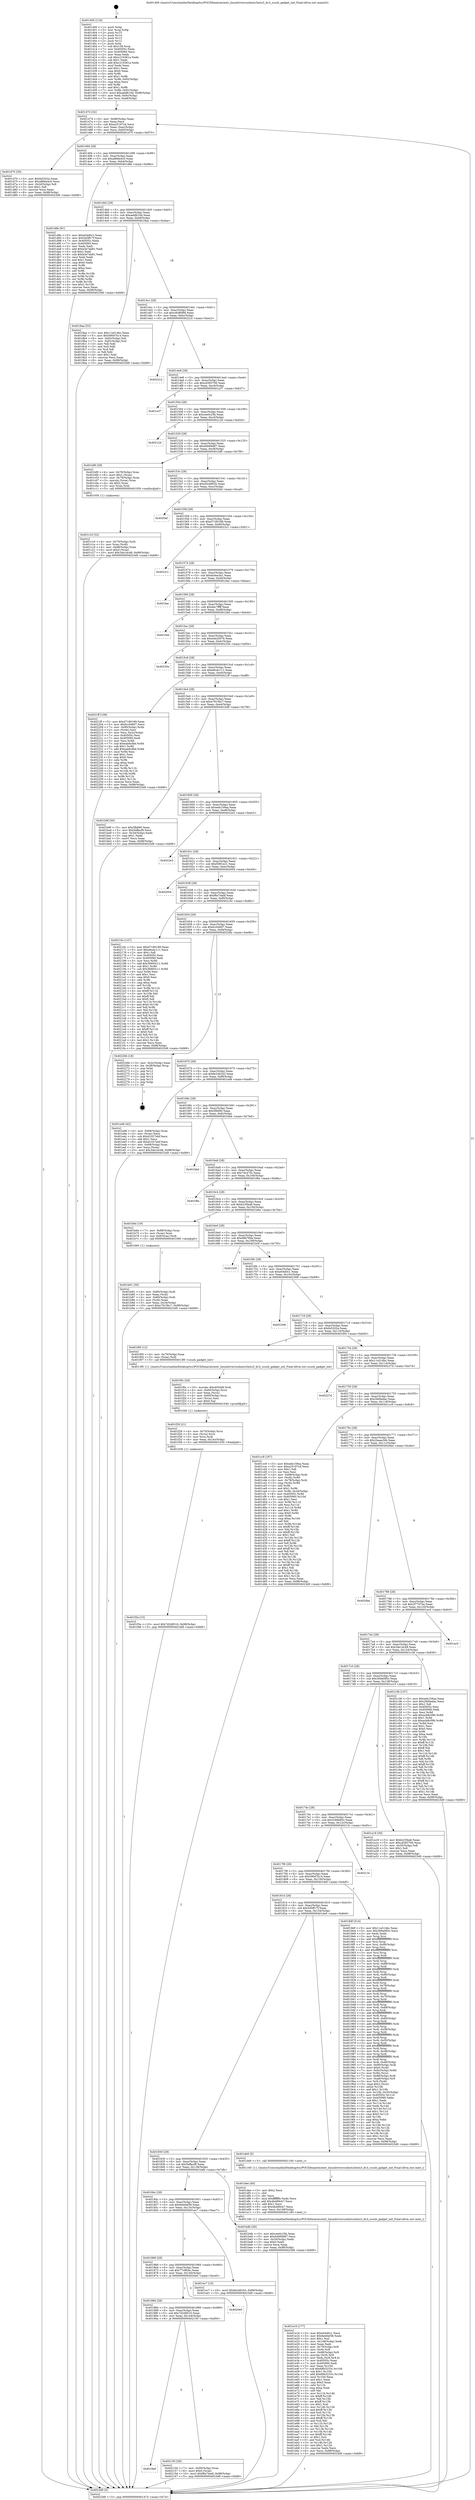 digraph "0x401400" {
  label = "0x401400 (/mnt/c/Users/mathe/Desktop/tcc/POCII/binaries/extr_linuxdriversusbmtu3mtu3_dr.h_ssusb_gadget_init_Final-ollvm.out::main(0))"
  labelloc = "t"
  node[shape=record]

  Entry [label="",width=0.3,height=0.3,shape=circle,fillcolor=black,style=filled]
  "0x401474" [label="{
     0x401474 [32]\l
     | [instrs]\l
     &nbsp;&nbsp;0x401474 \<+6\>: mov -0x98(%rbp),%eax\l
     &nbsp;&nbsp;0x40147a \<+2\>: mov %eax,%ecx\l
     &nbsp;&nbsp;0x40147c \<+6\>: sub $0xa25197cd,%ecx\l
     &nbsp;&nbsp;0x401482 \<+6\>: mov %eax,-0xac(%rbp)\l
     &nbsp;&nbsp;0x401488 \<+6\>: mov %ecx,-0xb0(%rbp)\l
     &nbsp;&nbsp;0x40148e \<+6\>: je 0000000000401d70 \<main+0x970\>\l
  }"]
  "0x401d70" [label="{
     0x401d70 [30]\l
     | [instrs]\l
     &nbsp;&nbsp;0x401d70 \<+5\>: mov $0xfa5202a,%eax\l
     &nbsp;&nbsp;0x401d75 \<+5\>: mov $0xa8b6e4c0,%ecx\l
     &nbsp;&nbsp;0x401d7a \<+3\>: mov -0x2d(%rbp),%dl\l
     &nbsp;&nbsp;0x401d7d \<+3\>: test $0x1,%dl\l
     &nbsp;&nbsp;0x401d80 \<+3\>: cmovne %ecx,%eax\l
     &nbsp;&nbsp;0x401d83 \<+6\>: mov %eax,-0x98(%rbp)\l
     &nbsp;&nbsp;0x401d89 \<+5\>: jmp 00000000004023d9 \<main+0xfd9\>\l
  }"]
  "0x401494" [label="{
     0x401494 [28]\l
     | [instrs]\l
     &nbsp;&nbsp;0x401494 \<+5\>: jmp 0000000000401499 \<main+0x99\>\l
     &nbsp;&nbsp;0x401499 \<+6\>: mov -0xac(%rbp),%eax\l
     &nbsp;&nbsp;0x40149f \<+5\>: sub $0xa8b6e4c0,%eax\l
     &nbsp;&nbsp;0x4014a4 \<+6\>: mov %eax,-0xb4(%rbp)\l
     &nbsp;&nbsp;0x4014aa \<+6\>: je 0000000000401d8e \<main+0x98e\>\l
  }"]
  Exit [label="",width=0.3,height=0.3,shape=circle,fillcolor=black,style=filled,peripheries=2]
  "0x401d8e" [label="{
     0x401d8e [91]\l
     | [instrs]\l
     &nbsp;&nbsp;0x401d8e \<+5\>: mov $0xe04d0c1,%eax\l
     &nbsp;&nbsp;0x401d93 \<+5\>: mov $0x5d5ff17f,%ecx\l
     &nbsp;&nbsp;0x401d98 \<+7\>: mov 0x40505c,%edx\l
     &nbsp;&nbsp;0x401d9f \<+7\>: mov 0x405060,%esi\l
     &nbsp;&nbsp;0x401da6 \<+2\>: mov %edx,%edi\l
     &nbsp;&nbsp;0x401da8 \<+6\>: add $0xb3e7ab81,%edi\l
     &nbsp;&nbsp;0x401dae \<+3\>: sub $0x1,%edi\l
     &nbsp;&nbsp;0x401db1 \<+6\>: sub $0xb3e7ab81,%edi\l
     &nbsp;&nbsp;0x401db7 \<+3\>: imul %edi,%edx\l
     &nbsp;&nbsp;0x401dba \<+3\>: and $0x1,%edx\l
     &nbsp;&nbsp;0x401dbd \<+3\>: cmp $0x0,%edx\l
     &nbsp;&nbsp;0x401dc0 \<+4\>: sete %r8b\l
     &nbsp;&nbsp;0x401dc4 \<+3\>: cmp $0xa,%esi\l
     &nbsp;&nbsp;0x401dc7 \<+4\>: setl %r9b\l
     &nbsp;&nbsp;0x401dcb \<+3\>: mov %r8b,%r10b\l
     &nbsp;&nbsp;0x401dce \<+3\>: and %r9b,%r10b\l
     &nbsp;&nbsp;0x401dd1 \<+3\>: xor %r9b,%r8b\l
     &nbsp;&nbsp;0x401dd4 \<+3\>: or %r8b,%r10b\l
     &nbsp;&nbsp;0x401dd7 \<+4\>: test $0x1,%r10b\l
     &nbsp;&nbsp;0x401ddb \<+3\>: cmovne %ecx,%eax\l
     &nbsp;&nbsp;0x401dde \<+6\>: mov %eax,-0x98(%rbp)\l
     &nbsp;&nbsp;0x401de4 \<+5\>: jmp 00000000004023d9 \<main+0xfd9\>\l
  }"]
  "0x4014b0" [label="{
     0x4014b0 [28]\l
     | [instrs]\l
     &nbsp;&nbsp;0x4014b0 \<+5\>: jmp 00000000004014b5 \<main+0xb5\>\l
     &nbsp;&nbsp;0x4014b5 \<+6\>: mov -0xac(%rbp),%eax\l
     &nbsp;&nbsp;0x4014bb \<+5\>: sub $0xaebfb10d,%eax\l
     &nbsp;&nbsp;0x4014c0 \<+6\>: mov %eax,-0xb8(%rbp)\l
     &nbsp;&nbsp;0x4014c6 \<+6\>: je 00000000004018aa \<main+0x4aa\>\l
  }"]
  "0x4018a0" [label="{
     0x4018a0\l
  }", style=dashed]
  "0x4018aa" [label="{
     0x4018aa [53]\l
     | [instrs]\l
     &nbsp;&nbsp;0x4018aa \<+5\>: mov $0x11a514bc,%eax\l
     &nbsp;&nbsp;0x4018af \<+5\>: mov $0x590d7b14,%ecx\l
     &nbsp;&nbsp;0x4018b4 \<+6\>: mov -0x92(%rbp),%dl\l
     &nbsp;&nbsp;0x4018ba \<+7\>: mov -0x91(%rbp),%sil\l
     &nbsp;&nbsp;0x4018c1 \<+3\>: mov %dl,%dil\l
     &nbsp;&nbsp;0x4018c4 \<+3\>: and %sil,%dil\l
     &nbsp;&nbsp;0x4018c7 \<+3\>: xor %sil,%dl\l
     &nbsp;&nbsp;0x4018ca \<+3\>: or %dl,%dil\l
     &nbsp;&nbsp;0x4018cd \<+4\>: test $0x1,%dil\l
     &nbsp;&nbsp;0x4018d1 \<+3\>: cmovne %ecx,%eax\l
     &nbsp;&nbsp;0x4018d4 \<+6\>: mov %eax,-0x98(%rbp)\l
     &nbsp;&nbsp;0x4018da \<+5\>: jmp 00000000004023d9 \<main+0xfd9\>\l
  }"]
  "0x4014cc" [label="{
     0x4014cc [28]\l
     | [instrs]\l
     &nbsp;&nbsp;0x4014cc \<+5\>: jmp 00000000004014d1 \<main+0xd1\>\l
     &nbsp;&nbsp;0x4014d1 \<+6\>: mov -0xac(%rbp),%eax\l
     &nbsp;&nbsp;0x4014d7 \<+5\>: sub $0xc8cf6088,%eax\l
     &nbsp;&nbsp;0x4014dc \<+6\>: mov %eax,-0xbc(%rbp)\l
     &nbsp;&nbsp;0x4014e2 \<+6\>: je 00000000004022c2 \<main+0xec2\>\l
  }"]
  "0x4023d9" [label="{
     0x4023d9 [5]\l
     | [instrs]\l
     &nbsp;&nbsp;0x4023d9 \<+5\>: jmp 0000000000401474 \<main+0x74\>\l
  }"]
  "0x401400" [label="{
     0x401400 [116]\l
     | [instrs]\l
     &nbsp;&nbsp;0x401400 \<+1\>: push %rbp\l
     &nbsp;&nbsp;0x401401 \<+3\>: mov %rsp,%rbp\l
     &nbsp;&nbsp;0x401404 \<+2\>: push %r15\l
     &nbsp;&nbsp;0x401406 \<+2\>: push %r14\l
     &nbsp;&nbsp;0x401408 \<+2\>: push %r13\l
     &nbsp;&nbsp;0x40140a \<+2\>: push %r12\l
     &nbsp;&nbsp;0x40140c \<+1\>: push %rbx\l
     &nbsp;&nbsp;0x40140d \<+7\>: sub $0x158,%rsp\l
     &nbsp;&nbsp;0x401414 \<+7\>: mov 0x40505c,%eax\l
     &nbsp;&nbsp;0x40141b \<+7\>: mov 0x405060,%ecx\l
     &nbsp;&nbsp;0x401422 \<+2\>: mov %eax,%edx\l
     &nbsp;&nbsp;0x401424 \<+6\>: sub $0xc216361a,%edx\l
     &nbsp;&nbsp;0x40142a \<+3\>: sub $0x1,%edx\l
     &nbsp;&nbsp;0x40142d \<+6\>: add $0xc216361a,%edx\l
     &nbsp;&nbsp;0x401433 \<+3\>: imul %edx,%eax\l
     &nbsp;&nbsp;0x401436 \<+3\>: and $0x1,%eax\l
     &nbsp;&nbsp;0x401439 \<+3\>: cmp $0x0,%eax\l
     &nbsp;&nbsp;0x40143c \<+4\>: sete %r8b\l
     &nbsp;&nbsp;0x401440 \<+4\>: and $0x1,%r8b\l
     &nbsp;&nbsp;0x401444 \<+7\>: mov %r8b,-0x92(%rbp)\l
     &nbsp;&nbsp;0x40144b \<+3\>: cmp $0xa,%ecx\l
     &nbsp;&nbsp;0x40144e \<+4\>: setl %r8b\l
     &nbsp;&nbsp;0x401452 \<+4\>: and $0x1,%r8b\l
     &nbsp;&nbsp;0x401456 \<+7\>: mov %r8b,-0x91(%rbp)\l
     &nbsp;&nbsp;0x40145d \<+10\>: movl $0xaebfb10d,-0x98(%rbp)\l
     &nbsp;&nbsp;0x401467 \<+6\>: mov %edi,-0x9c(%rbp)\l
     &nbsp;&nbsp;0x40146d \<+7\>: mov %rsi,-0xa8(%rbp)\l
  }"]
  "0x402150" [label="{
     0x402150 [28]\l
     | [instrs]\l
     &nbsp;&nbsp;0x402150 \<+7\>: mov -0x90(%rbp),%rax\l
     &nbsp;&nbsp;0x402157 \<+6\>: movl $0x0,(%rax)\l
     &nbsp;&nbsp;0x40215d \<+10\>: movl $0xf6a7da4f,-0x98(%rbp)\l
     &nbsp;&nbsp;0x402167 \<+5\>: jmp 00000000004023d9 \<main+0xfd9\>\l
  }"]
  "0x4022c2" [label="{
     0x4022c2\l
  }", style=dashed]
  "0x4014e8" [label="{
     0x4014e8 [28]\l
     | [instrs]\l
     &nbsp;&nbsp;0x4014e8 \<+5\>: jmp 00000000004014ed \<main+0xed\>\l
     &nbsp;&nbsp;0x4014ed \<+6\>: mov -0xac(%rbp),%eax\l
     &nbsp;&nbsp;0x4014f3 \<+5\>: sub $0xcd383700,%eax\l
     &nbsp;&nbsp;0x4014f8 \<+6\>: mov %eax,-0xc0(%rbp)\l
     &nbsp;&nbsp;0x4014fe \<+6\>: je 0000000000401a37 \<main+0x637\>\l
  }"]
  "0x401884" [label="{
     0x401884 [28]\l
     | [instrs]\l
     &nbsp;&nbsp;0x401884 \<+5\>: jmp 0000000000401889 \<main+0x489\>\l
     &nbsp;&nbsp;0x401889 \<+6\>: mov -0xac(%rbp),%eax\l
     &nbsp;&nbsp;0x40188f \<+5\>: sub $0x7d2d8516,%eax\l
     &nbsp;&nbsp;0x401894 \<+6\>: mov %eax,-0x144(%rbp)\l
     &nbsp;&nbsp;0x40189a \<+6\>: je 0000000000402150 \<main+0xd50\>\l
  }"]
  "0x401a37" [label="{
     0x401a37\l
  }", style=dashed]
  "0x401504" [label="{
     0x401504 [28]\l
     | [instrs]\l
     &nbsp;&nbsp;0x401504 \<+5\>: jmp 0000000000401509 \<main+0x109\>\l
     &nbsp;&nbsp;0x401509 \<+6\>: mov -0xac(%rbp),%eax\l
     &nbsp;&nbsp;0x40150f \<+5\>: sub $0xcee0c25b,%eax\l
     &nbsp;&nbsp;0x401514 \<+6\>: mov %eax,-0xc4(%rbp)\l
     &nbsp;&nbsp;0x40151a \<+6\>: je 000000000040212d \<main+0xd2d\>\l
  }"]
  "0x4020e0" [label="{
     0x4020e0\l
  }", style=dashed]
  "0x40212d" [label="{
     0x40212d\l
  }", style=dashed]
  "0x401520" [label="{
     0x401520 [28]\l
     | [instrs]\l
     &nbsp;&nbsp;0x401520 \<+5\>: jmp 0000000000401525 \<main+0x125\>\l
     &nbsp;&nbsp;0x401525 \<+6\>: mov -0xac(%rbp),%eax\l
     &nbsp;&nbsp;0x40152b \<+5\>: sub $0xd4669d87,%eax\l
     &nbsp;&nbsp;0x401530 \<+6\>: mov %eax,-0xc8(%rbp)\l
     &nbsp;&nbsp;0x401536 \<+6\>: je 0000000000401bf9 \<main+0x7f9\>\l
  }"]
  "0x401f3e" [label="{
     0x401f3e [15]\l
     | [instrs]\l
     &nbsp;&nbsp;0x401f3e \<+10\>: movl $0x7d2d8516,-0x98(%rbp)\l
     &nbsp;&nbsp;0x401f48 \<+5\>: jmp 00000000004023d9 \<main+0xfd9\>\l
  }"]
  "0x401bf9" [label="{
     0x401bf9 [29]\l
     | [instrs]\l
     &nbsp;&nbsp;0x401bf9 \<+4\>: mov -0x78(%rbp),%rax\l
     &nbsp;&nbsp;0x401bfd \<+6\>: movl $0x1,(%rax)\l
     &nbsp;&nbsp;0x401c03 \<+4\>: mov -0x78(%rbp),%rax\l
     &nbsp;&nbsp;0x401c07 \<+3\>: movslq (%rax),%rax\l
     &nbsp;&nbsp;0x401c0a \<+4\>: shl $0x2,%rax\l
     &nbsp;&nbsp;0x401c0e \<+3\>: mov %rax,%rdi\l
     &nbsp;&nbsp;0x401c11 \<+5\>: call 0000000000401050 \<malloc@plt\>\l
     | [calls]\l
     &nbsp;&nbsp;0x401050 \{1\} (unknown)\l
  }"]
  "0x40153c" [label="{
     0x40153c [28]\l
     | [instrs]\l
     &nbsp;&nbsp;0x40153c \<+5\>: jmp 0000000000401541 \<main+0x141\>\l
     &nbsp;&nbsp;0x401541 \<+6\>: mov -0xac(%rbp),%eax\l
     &nbsp;&nbsp;0x401547 \<+5\>: sub $0xd5cd902b,%eax\l
     &nbsp;&nbsp;0x40154c \<+6\>: mov %eax,-0xcc(%rbp)\l
     &nbsp;&nbsp;0x401552 \<+6\>: je 00000000004020af \<main+0xcaf\>\l
  }"]
  "0x401f29" [label="{
     0x401f29 [21]\l
     | [instrs]\l
     &nbsp;&nbsp;0x401f29 \<+4\>: mov -0x70(%rbp),%rcx\l
     &nbsp;&nbsp;0x401f2d \<+3\>: mov (%rcx),%rcx\l
     &nbsp;&nbsp;0x401f30 \<+3\>: mov %rcx,%rdi\l
     &nbsp;&nbsp;0x401f33 \<+6\>: mov %eax,-0x14c(%rbp)\l
     &nbsp;&nbsp;0x401f39 \<+5\>: call 0000000000401030 \<free@plt\>\l
     | [calls]\l
     &nbsp;&nbsp;0x401030 \{1\} (unknown)\l
  }"]
  "0x4020af" [label="{
     0x4020af\l
  }", style=dashed]
  "0x401558" [label="{
     0x401558 [28]\l
     | [instrs]\l
     &nbsp;&nbsp;0x401558 \<+5\>: jmp 000000000040155d \<main+0x15d\>\l
     &nbsp;&nbsp;0x40155d \<+6\>: mov -0xac(%rbp),%eax\l
     &nbsp;&nbsp;0x401563 \<+5\>: sub $0xd7180189,%eax\l
     &nbsp;&nbsp;0x401568 \<+6\>: mov %eax,-0xd0(%rbp)\l
     &nbsp;&nbsp;0x40156e \<+6\>: je 00000000004023c1 \<main+0xfc1\>\l
  }"]
  "0x401f0c" [label="{
     0x401f0c [29]\l
     | [instrs]\l
     &nbsp;&nbsp;0x401f0c \<+10\>: movabs $0x4030d6,%rdi\l
     &nbsp;&nbsp;0x401f16 \<+4\>: mov -0x60(%rbp),%rcx\l
     &nbsp;&nbsp;0x401f1a \<+2\>: mov %eax,(%rcx)\l
     &nbsp;&nbsp;0x401f1c \<+4\>: mov -0x60(%rbp),%rcx\l
     &nbsp;&nbsp;0x401f20 \<+2\>: mov (%rcx),%esi\l
     &nbsp;&nbsp;0x401f22 \<+2\>: mov $0x0,%al\l
     &nbsp;&nbsp;0x401f24 \<+5\>: call 0000000000401040 \<printf@plt\>\l
     | [calls]\l
     &nbsp;&nbsp;0x401040 \{1\} (unknown)\l
  }"]
  "0x4023c1" [label="{
     0x4023c1\l
  }", style=dashed]
  "0x401574" [label="{
     0x401574 [28]\l
     | [instrs]\l
     &nbsp;&nbsp;0x401574 \<+5\>: jmp 0000000000401579 \<main+0x179\>\l
     &nbsp;&nbsp;0x401579 \<+6\>: mov -0xac(%rbp),%eax\l
     &nbsp;&nbsp;0x40157f \<+5\>: sub $0xdcdea3a1,%eax\l
     &nbsp;&nbsp;0x401584 \<+6\>: mov %eax,-0xd4(%rbp)\l
     &nbsp;&nbsp;0x40158a \<+6\>: je 0000000000401fae \<main+0xbae\>\l
  }"]
  "0x401868" [label="{
     0x401868 [28]\l
     | [instrs]\l
     &nbsp;&nbsp;0x401868 \<+5\>: jmp 000000000040186d \<main+0x46d\>\l
     &nbsp;&nbsp;0x40186d \<+6\>: mov -0xac(%rbp),%eax\l
     &nbsp;&nbsp;0x401873 \<+5\>: sub $0x77c9fcbc,%eax\l
     &nbsp;&nbsp;0x401878 \<+6\>: mov %eax,-0x140(%rbp)\l
     &nbsp;&nbsp;0x40187e \<+6\>: je 00000000004020e0 \<main+0xce0\>\l
  }"]
  "0x401fae" [label="{
     0x401fae\l
  }", style=dashed]
  "0x401590" [label="{
     0x401590 [28]\l
     | [instrs]\l
     &nbsp;&nbsp;0x401590 \<+5\>: jmp 0000000000401595 \<main+0x195\>\l
     &nbsp;&nbsp;0x401595 \<+6\>: mov -0xac(%rbp),%eax\l
     &nbsp;&nbsp;0x40159b \<+5\>: sub $0xdec7ffff,%eax\l
     &nbsp;&nbsp;0x4015a0 \<+6\>: mov %eax,-0xd8(%rbp)\l
     &nbsp;&nbsp;0x4015a6 \<+6\>: je 0000000000401f4d \<main+0xb4d\>\l
  }"]
  "0x401ec7" [label="{
     0x401ec7 [15]\l
     | [instrs]\l
     &nbsp;&nbsp;0x401ec7 \<+10\>: movl $0xfe246243,-0x98(%rbp)\l
     &nbsp;&nbsp;0x401ed1 \<+5\>: jmp 00000000004023d9 \<main+0xfd9\>\l
  }"]
  "0x401f4d" [label="{
     0x401f4d\l
  }", style=dashed]
  "0x4015ac" [label="{
     0x4015ac [28]\l
     | [instrs]\l
     &nbsp;&nbsp;0x4015ac \<+5\>: jmp 00000000004015b1 \<main+0x1b1\>\l
     &nbsp;&nbsp;0x4015b1 \<+6\>: mov -0xac(%rbp),%eax\l
     &nbsp;&nbsp;0x4015b7 \<+5\>: sub $0xe4e2007b,%eax\l
     &nbsp;&nbsp;0x4015bc \<+6\>: mov %eax,-0xdc(%rbp)\l
     &nbsp;&nbsp;0x4015c2 \<+6\>: je 000000000040235e \<main+0xf5e\>\l
  }"]
  "0x401e16" [label="{
     0x401e16 [177]\l
     | [instrs]\l
     &nbsp;&nbsp;0x401e16 \<+5\>: mov $0xe04d0c1,%ecx\l
     &nbsp;&nbsp;0x401e1b \<+5\>: mov $0x6eb0ef36,%edx\l
     &nbsp;&nbsp;0x401e20 \<+3\>: mov $0x1,%sil\l
     &nbsp;&nbsp;0x401e23 \<+6\>: mov -0x148(%rbp),%edi\l
     &nbsp;&nbsp;0x401e29 \<+3\>: imul %eax,%edi\l
     &nbsp;&nbsp;0x401e2c \<+4\>: mov -0x70(%rbp),%r8\l
     &nbsp;&nbsp;0x401e30 \<+3\>: mov (%r8),%r8\l
     &nbsp;&nbsp;0x401e33 \<+4\>: mov -0x68(%rbp),%r9\l
     &nbsp;&nbsp;0x401e37 \<+3\>: movslq (%r9),%r9\l
     &nbsp;&nbsp;0x401e3a \<+4\>: mov %edi,(%r8,%r9,4)\l
     &nbsp;&nbsp;0x401e3e \<+7\>: mov 0x40505c,%eax\l
     &nbsp;&nbsp;0x401e45 \<+7\>: mov 0x405060,%edi\l
     &nbsp;&nbsp;0x401e4c \<+3\>: mov %eax,%r10d\l
     &nbsp;&nbsp;0x401e4f \<+7\>: sub $0x68b3233c,%r10d\l
     &nbsp;&nbsp;0x401e56 \<+4\>: sub $0x1,%r10d\l
     &nbsp;&nbsp;0x401e5a \<+7\>: add $0x68b3233c,%r10d\l
     &nbsp;&nbsp;0x401e61 \<+4\>: imul %r10d,%eax\l
     &nbsp;&nbsp;0x401e65 \<+3\>: and $0x1,%eax\l
     &nbsp;&nbsp;0x401e68 \<+3\>: cmp $0x0,%eax\l
     &nbsp;&nbsp;0x401e6b \<+4\>: sete %r11b\l
     &nbsp;&nbsp;0x401e6f \<+3\>: cmp $0xa,%edi\l
     &nbsp;&nbsp;0x401e72 \<+3\>: setl %bl\l
     &nbsp;&nbsp;0x401e75 \<+3\>: mov %r11b,%r14b\l
     &nbsp;&nbsp;0x401e78 \<+4\>: xor $0xff,%r14b\l
     &nbsp;&nbsp;0x401e7c \<+3\>: mov %bl,%r15b\l
     &nbsp;&nbsp;0x401e7f \<+4\>: xor $0xff,%r15b\l
     &nbsp;&nbsp;0x401e83 \<+4\>: xor $0x1,%sil\l
     &nbsp;&nbsp;0x401e87 \<+3\>: mov %r14b,%r12b\l
     &nbsp;&nbsp;0x401e8a \<+4\>: and $0xff,%r12b\l
     &nbsp;&nbsp;0x401e8e \<+3\>: and %sil,%r11b\l
     &nbsp;&nbsp;0x401e91 \<+3\>: mov %r15b,%r13b\l
     &nbsp;&nbsp;0x401e94 \<+4\>: and $0xff,%r13b\l
     &nbsp;&nbsp;0x401e98 \<+3\>: and %sil,%bl\l
     &nbsp;&nbsp;0x401e9b \<+3\>: or %r11b,%r12b\l
     &nbsp;&nbsp;0x401e9e \<+3\>: or %bl,%r13b\l
     &nbsp;&nbsp;0x401ea1 \<+3\>: xor %r13b,%r12b\l
     &nbsp;&nbsp;0x401ea4 \<+3\>: or %r15b,%r14b\l
     &nbsp;&nbsp;0x401ea7 \<+4\>: xor $0xff,%r14b\l
     &nbsp;&nbsp;0x401eab \<+4\>: or $0x1,%sil\l
     &nbsp;&nbsp;0x401eaf \<+3\>: and %sil,%r14b\l
     &nbsp;&nbsp;0x401eb2 \<+3\>: or %r14b,%r12b\l
     &nbsp;&nbsp;0x401eb5 \<+4\>: test $0x1,%r12b\l
     &nbsp;&nbsp;0x401eb9 \<+3\>: cmovne %edx,%ecx\l
     &nbsp;&nbsp;0x401ebc \<+6\>: mov %ecx,-0x98(%rbp)\l
     &nbsp;&nbsp;0x401ec2 \<+5\>: jmp 00000000004023d9 \<main+0xfd9\>\l
  }"]
  "0x40235e" [label="{
     0x40235e\l
  }", style=dashed]
  "0x4015c8" [label="{
     0x4015c8 [28]\l
     | [instrs]\l
     &nbsp;&nbsp;0x4015c8 \<+5\>: jmp 00000000004015cd \<main+0x1cd\>\l
     &nbsp;&nbsp;0x4015cd \<+6\>: mov -0xac(%rbp),%eax\l
     &nbsp;&nbsp;0x4015d3 \<+5\>: sub $0xe6cdc111,%eax\l
     &nbsp;&nbsp;0x4015d8 \<+6\>: mov %eax,-0xe0(%rbp)\l
     &nbsp;&nbsp;0x4015de \<+6\>: je 00000000004021ff \<main+0xdff\>\l
  }"]
  "0x401dee" [label="{
     0x401dee [40]\l
     | [instrs]\l
     &nbsp;&nbsp;0x401dee \<+5\>: mov $0x2,%ecx\l
     &nbsp;&nbsp;0x401df3 \<+1\>: cltd\l
     &nbsp;&nbsp;0x401df4 \<+2\>: idiv %ecx\l
     &nbsp;&nbsp;0x401df6 \<+6\>: imul $0xfffffffe,%edx,%ecx\l
     &nbsp;&nbsp;0x401dfc \<+6\>: add $0x4b489cb7,%ecx\l
     &nbsp;&nbsp;0x401e02 \<+3\>: add $0x1,%ecx\l
     &nbsp;&nbsp;0x401e05 \<+6\>: sub $0x4b489cb7,%ecx\l
     &nbsp;&nbsp;0x401e0b \<+6\>: mov %ecx,-0x148(%rbp)\l
     &nbsp;&nbsp;0x401e11 \<+5\>: call 0000000000401160 \<next_i\>\l
     | [calls]\l
     &nbsp;&nbsp;0x401160 \{1\} (/mnt/c/Users/mathe/Desktop/tcc/POCII/binaries/extr_linuxdriversusbmtu3mtu3_dr.h_ssusb_gadget_init_Final-ollvm.out::next_i)\l
  }"]
  "0x4021ff" [label="{
     0x4021ff [108]\l
     | [instrs]\l
     &nbsp;&nbsp;0x4021ff \<+5\>: mov $0xd7180189,%eax\l
     &nbsp;&nbsp;0x402204 \<+5\>: mov $0xfcc04607,%ecx\l
     &nbsp;&nbsp;0x402209 \<+7\>: mov -0x90(%rbp),%rdx\l
     &nbsp;&nbsp;0x402210 \<+2\>: mov (%rdx),%esi\l
     &nbsp;&nbsp;0x402212 \<+3\>: mov %esi,-0x2c(%rbp)\l
     &nbsp;&nbsp;0x402215 \<+7\>: mov 0x40505c,%esi\l
     &nbsp;&nbsp;0x40221c \<+7\>: mov 0x405060,%edi\l
     &nbsp;&nbsp;0x402223 \<+3\>: mov %esi,%r8d\l
     &nbsp;&nbsp;0x402226 \<+7\>: sub $0xeabfcdbd,%r8d\l
     &nbsp;&nbsp;0x40222d \<+4\>: sub $0x1,%r8d\l
     &nbsp;&nbsp;0x402231 \<+7\>: add $0xeabfcdbd,%r8d\l
     &nbsp;&nbsp;0x402238 \<+4\>: imul %r8d,%esi\l
     &nbsp;&nbsp;0x40223c \<+3\>: and $0x1,%esi\l
     &nbsp;&nbsp;0x40223f \<+3\>: cmp $0x0,%esi\l
     &nbsp;&nbsp;0x402242 \<+4\>: sete %r9b\l
     &nbsp;&nbsp;0x402246 \<+3\>: cmp $0xa,%edi\l
     &nbsp;&nbsp;0x402249 \<+4\>: setl %r10b\l
     &nbsp;&nbsp;0x40224d \<+3\>: mov %r9b,%r11b\l
     &nbsp;&nbsp;0x402250 \<+3\>: and %r10b,%r11b\l
     &nbsp;&nbsp;0x402253 \<+3\>: xor %r10b,%r9b\l
     &nbsp;&nbsp;0x402256 \<+3\>: or %r9b,%r11b\l
     &nbsp;&nbsp;0x402259 \<+4\>: test $0x1,%r11b\l
     &nbsp;&nbsp;0x40225d \<+3\>: cmovne %ecx,%eax\l
     &nbsp;&nbsp;0x402260 \<+6\>: mov %eax,-0x98(%rbp)\l
     &nbsp;&nbsp;0x402266 \<+5\>: jmp 00000000004023d9 \<main+0xfd9\>\l
  }"]
  "0x4015e4" [label="{
     0x4015e4 [28]\l
     | [instrs]\l
     &nbsp;&nbsp;0x4015e4 \<+5\>: jmp 00000000004015e9 \<main+0x1e9\>\l
     &nbsp;&nbsp;0x4015e9 \<+6\>: mov -0xac(%rbp),%eax\l
     &nbsp;&nbsp;0x4015ef \<+5\>: sub $0xe7910bc7,%eax\l
     &nbsp;&nbsp;0x4015f4 \<+6\>: mov %eax,-0xe4(%rbp)\l
     &nbsp;&nbsp;0x4015fa \<+6\>: je 0000000000401b9f \<main+0x79f\>\l
  }"]
  "0x401c16" [label="{
     0x401c16 [32]\l
     | [instrs]\l
     &nbsp;&nbsp;0x401c16 \<+4\>: mov -0x70(%rbp),%rdi\l
     &nbsp;&nbsp;0x401c1a \<+3\>: mov %rax,(%rdi)\l
     &nbsp;&nbsp;0x401c1d \<+4\>: mov -0x68(%rbp),%rax\l
     &nbsp;&nbsp;0x401c21 \<+6\>: movl $0x0,(%rax)\l
     &nbsp;&nbsp;0x401c27 \<+10\>: movl $0x34e1dc48,-0x98(%rbp)\l
     &nbsp;&nbsp;0x401c31 \<+5\>: jmp 00000000004023d9 \<main+0xfd9\>\l
  }"]
  "0x401b9f" [label="{
     0x401b9f [30]\l
     | [instrs]\l
     &nbsp;&nbsp;0x401b9f \<+5\>: mov $0x5fb690,%eax\l
     &nbsp;&nbsp;0x401ba4 \<+5\>: mov $0x5effacf9,%ecx\l
     &nbsp;&nbsp;0x401ba9 \<+3\>: mov -0x34(%rbp),%edx\l
     &nbsp;&nbsp;0x401bac \<+3\>: cmp $0x1,%edx\l
     &nbsp;&nbsp;0x401baf \<+3\>: cmovl %ecx,%eax\l
     &nbsp;&nbsp;0x401bb2 \<+6\>: mov %eax,-0x98(%rbp)\l
     &nbsp;&nbsp;0x401bb8 \<+5\>: jmp 00000000004023d9 \<main+0xfd9\>\l
  }"]
  "0x401600" [label="{
     0x401600 [28]\l
     | [instrs]\l
     &nbsp;&nbsp;0x401600 \<+5\>: jmp 0000000000401605 \<main+0x205\>\l
     &nbsp;&nbsp;0x401605 \<+6\>: mov -0xac(%rbp),%eax\l
     &nbsp;&nbsp;0x40160b \<+5\>: sub $0xeeb159aa,%eax\l
     &nbsp;&nbsp;0x401610 \<+6\>: mov %eax,-0xe8(%rbp)\l
     &nbsp;&nbsp;0x401616 \<+6\>: je 00000000004022e3 \<main+0xee3\>\l
  }"]
  "0x40184c" [label="{
     0x40184c [28]\l
     | [instrs]\l
     &nbsp;&nbsp;0x40184c \<+5\>: jmp 0000000000401851 \<main+0x451\>\l
     &nbsp;&nbsp;0x401851 \<+6\>: mov -0xac(%rbp),%eax\l
     &nbsp;&nbsp;0x401857 \<+5\>: sub $0x6eb0ef36,%eax\l
     &nbsp;&nbsp;0x40185c \<+6\>: mov %eax,-0x13c(%rbp)\l
     &nbsp;&nbsp;0x401862 \<+6\>: je 0000000000401ec7 \<main+0xac7\>\l
  }"]
  "0x4022e3" [label="{
     0x4022e3\l
  }", style=dashed]
  "0x40161c" [label="{
     0x40161c [28]\l
     | [instrs]\l
     &nbsp;&nbsp;0x40161c \<+5\>: jmp 0000000000401621 \<main+0x221\>\l
     &nbsp;&nbsp;0x401621 \<+6\>: mov -0xac(%rbp),%eax\l
     &nbsp;&nbsp;0x401627 \<+5\>: sub $0xf38f1e21,%eax\l
     &nbsp;&nbsp;0x40162c \<+6\>: mov %eax,-0xec(%rbp)\l
     &nbsp;&nbsp;0x401632 \<+6\>: je 0000000000402004 \<main+0xc04\>\l
  }"]
  "0x401bdb" [label="{
     0x401bdb [30]\l
     | [instrs]\l
     &nbsp;&nbsp;0x401bdb \<+5\>: mov $0xcee0c25b,%eax\l
     &nbsp;&nbsp;0x401be0 \<+5\>: mov $0xd4669d87,%ecx\l
     &nbsp;&nbsp;0x401be5 \<+3\>: mov -0x34(%rbp),%edx\l
     &nbsp;&nbsp;0x401be8 \<+3\>: cmp $0x0,%edx\l
     &nbsp;&nbsp;0x401beb \<+3\>: cmove %ecx,%eax\l
     &nbsp;&nbsp;0x401bee \<+6\>: mov %eax,-0x98(%rbp)\l
     &nbsp;&nbsp;0x401bf4 \<+5\>: jmp 00000000004023d9 \<main+0xfd9\>\l
  }"]
  "0x402004" [label="{
     0x402004\l
  }", style=dashed]
  "0x401638" [label="{
     0x401638 [28]\l
     | [instrs]\l
     &nbsp;&nbsp;0x401638 \<+5\>: jmp 000000000040163d \<main+0x23d\>\l
     &nbsp;&nbsp;0x40163d \<+6\>: mov -0xac(%rbp),%eax\l
     &nbsp;&nbsp;0x401643 \<+5\>: sub $0xf6a7da4f,%eax\l
     &nbsp;&nbsp;0x401648 \<+6\>: mov %eax,-0xf0(%rbp)\l
     &nbsp;&nbsp;0x40164e \<+6\>: je 000000000040216c \<main+0xd6c\>\l
  }"]
  "0x401830" [label="{
     0x401830 [28]\l
     | [instrs]\l
     &nbsp;&nbsp;0x401830 \<+5\>: jmp 0000000000401835 \<main+0x435\>\l
     &nbsp;&nbsp;0x401835 \<+6\>: mov -0xac(%rbp),%eax\l
     &nbsp;&nbsp;0x40183b \<+5\>: sub $0x5effacf9,%eax\l
     &nbsp;&nbsp;0x401840 \<+6\>: mov %eax,-0x138(%rbp)\l
     &nbsp;&nbsp;0x401846 \<+6\>: je 0000000000401bdb \<main+0x7db\>\l
  }"]
  "0x40216c" [label="{
     0x40216c [147]\l
     | [instrs]\l
     &nbsp;&nbsp;0x40216c \<+5\>: mov $0xd7180189,%eax\l
     &nbsp;&nbsp;0x402171 \<+5\>: mov $0xe6cdc111,%ecx\l
     &nbsp;&nbsp;0x402176 \<+2\>: mov $0x1,%dl\l
     &nbsp;&nbsp;0x402178 \<+7\>: mov 0x40505c,%esi\l
     &nbsp;&nbsp;0x40217f \<+7\>: mov 0x405060,%edi\l
     &nbsp;&nbsp;0x402186 \<+3\>: mov %esi,%r8d\l
     &nbsp;&nbsp;0x402189 \<+7\>: add $0x36993c11,%r8d\l
     &nbsp;&nbsp;0x402190 \<+4\>: sub $0x1,%r8d\l
     &nbsp;&nbsp;0x402194 \<+7\>: sub $0x36993c11,%r8d\l
     &nbsp;&nbsp;0x40219b \<+4\>: imul %r8d,%esi\l
     &nbsp;&nbsp;0x40219f \<+3\>: and $0x1,%esi\l
     &nbsp;&nbsp;0x4021a2 \<+3\>: cmp $0x0,%esi\l
     &nbsp;&nbsp;0x4021a5 \<+4\>: sete %r9b\l
     &nbsp;&nbsp;0x4021a9 \<+3\>: cmp $0xa,%edi\l
     &nbsp;&nbsp;0x4021ac \<+4\>: setl %r10b\l
     &nbsp;&nbsp;0x4021b0 \<+3\>: mov %r9b,%r11b\l
     &nbsp;&nbsp;0x4021b3 \<+4\>: xor $0xff,%r11b\l
     &nbsp;&nbsp;0x4021b7 \<+3\>: mov %r10b,%bl\l
     &nbsp;&nbsp;0x4021ba \<+3\>: xor $0xff,%bl\l
     &nbsp;&nbsp;0x4021bd \<+3\>: xor $0x0,%dl\l
     &nbsp;&nbsp;0x4021c0 \<+3\>: mov %r11b,%r14b\l
     &nbsp;&nbsp;0x4021c3 \<+4\>: and $0x0,%r14b\l
     &nbsp;&nbsp;0x4021c7 \<+3\>: and %dl,%r9b\l
     &nbsp;&nbsp;0x4021ca \<+3\>: mov %bl,%r15b\l
     &nbsp;&nbsp;0x4021cd \<+4\>: and $0x0,%r15b\l
     &nbsp;&nbsp;0x4021d1 \<+3\>: and %dl,%r10b\l
     &nbsp;&nbsp;0x4021d4 \<+3\>: or %r9b,%r14b\l
     &nbsp;&nbsp;0x4021d7 \<+3\>: or %r10b,%r15b\l
     &nbsp;&nbsp;0x4021da \<+3\>: xor %r15b,%r14b\l
     &nbsp;&nbsp;0x4021dd \<+3\>: or %bl,%r11b\l
     &nbsp;&nbsp;0x4021e0 \<+4\>: xor $0xff,%r11b\l
     &nbsp;&nbsp;0x4021e4 \<+3\>: or $0x0,%dl\l
     &nbsp;&nbsp;0x4021e7 \<+3\>: and %dl,%r11b\l
     &nbsp;&nbsp;0x4021ea \<+3\>: or %r11b,%r14b\l
     &nbsp;&nbsp;0x4021ed \<+4\>: test $0x1,%r14b\l
     &nbsp;&nbsp;0x4021f1 \<+3\>: cmovne %ecx,%eax\l
     &nbsp;&nbsp;0x4021f4 \<+6\>: mov %eax,-0x98(%rbp)\l
     &nbsp;&nbsp;0x4021fa \<+5\>: jmp 00000000004023d9 \<main+0xfd9\>\l
  }"]
  "0x401654" [label="{
     0x401654 [28]\l
     | [instrs]\l
     &nbsp;&nbsp;0x401654 \<+5\>: jmp 0000000000401659 \<main+0x259\>\l
     &nbsp;&nbsp;0x401659 \<+6\>: mov -0xac(%rbp),%eax\l
     &nbsp;&nbsp;0x40165f \<+5\>: sub $0xfcc04607,%eax\l
     &nbsp;&nbsp;0x401664 \<+6\>: mov %eax,-0xf4(%rbp)\l
     &nbsp;&nbsp;0x40166a \<+6\>: je 000000000040226b \<main+0xe6b\>\l
  }"]
  "0x401de9" [label="{
     0x401de9 [5]\l
     | [instrs]\l
     &nbsp;&nbsp;0x401de9 \<+5\>: call 0000000000401160 \<next_i\>\l
     | [calls]\l
     &nbsp;&nbsp;0x401160 \{1\} (/mnt/c/Users/mathe/Desktop/tcc/POCII/binaries/extr_linuxdriversusbmtu3mtu3_dr.h_ssusb_gadget_init_Final-ollvm.out::next_i)\l
  }"]
  "0x40226b" [label="{
     0x40226b [18]\l
     | [instrs]\l
     &nbsp;&nbsp;0x40226b \<+3\>: mov -0x2c(%rbp),%eax\l
     &nbsp;&nbsp;0x40226e \<+4\>: lea -0x28(%rbp),%rsp\l
     &nbsp;&nbsp;0x402272 \<+1\>: pop %rbx\l
     &nbsp;&nbsp;0x402273 \<+2\>: pop %r12\l
     &nbsp;&nbsp;0x402275 \<+2\>: pop %r13\l
     &nbsp;&nbsp;0x402277 \<+2\>: pop %r14\l
     &nbsp;&nbsp;0x402279 \<+2\>: pop %r15\l
     &nbsp;&nbsp;0x40227b \<+1\>: pop %rbp\l
     &nbsp;&nbsp;0x40227c \<+1\>: ret\l
  }"]
  "0x401670" [label="{
     0x401670 [28]\l
     | [instrs]\l
     &nbsp;&nbsp;0x401670 \<+5\>: jmp 0000000000401675 \<main+0x275\>\l
     &nbsp;&nbsp;0x401675 \<+6\>: mov -0xac(%rbp),%eax\l
     &nbsp;&nbsp;0x40167b \<+5\>: sub $0xfe246243,%eax\l
     &nbsp;&nbsp;0x401680 \<+6\>: mov %eax,-0xf8(%rbp)\l
     &nbsp;&nbsp;0x401686 \<+6\>: je 0000000000401ed6 \<main+0xad6\>\l
  }"]
  "0x401b81" [label="{
     0x401b81 [30]\l
     | [instrs]\l
     &nbsp;&nbsp;0x401b81 \<+4\>: mov -0x80(%rbp),%rdi\l
     &nbsp;&nbsp;0x401b85 \<+2\>: mov %eax,(%rdi)\l
     &nbsp;&nbsp;0x401b87 \<+4\>: mov -0x80(%rbp),%rdi\l
     &nbsp;&nbsp;0x401b8b \<+2\>: mov (%rdi),%eax\l
     &nbsp;&nbsp;0x401b8d \<+3\>: mov %eax,-0x34(%rbp)\l
     &nbsp;&nbsp;0x401b90 \<+10\>: movl $0xe7910bc7,-0x98(%rbp)\l
     &nbsp;&nbsp;0x401b9a \<+5\>: jmp 00000000004023d9 \<main+0xfd9\>\l
  }"]
  "0x401ed6" [label="{
     0x401ed6 [42]\l
     | [instrs]\l
     &nbsp;&nbsp;0x401ed6 \<+4\>: mov -0x68(%rbp),%rax\l
     &nbsp;&nbsp;0x401eda \<+2\>: mov (%rax),%ecx\l
     &nbsp;&nbsp;0x401edc \<+6\>: sub $0xd1027ebf,%ecx\l
     &nbsp;&nbsp;0x401ee2 \<+3\>: add $0x1,%ecx\l
     &nbsp;&nbsp;0x401ee5 \<+6\>: add $0xd1027ebf,%ecx\l
     &nbsp;&nbsp;0x401eeb \<+4\>: mov -0x68(%rbp),%rax\l
     &nbsp;&nbsp;0x401eef \<+2\>: mov %ecx,(%rax)\l
     &nbsp;&nbsp;0x401ef1 \<+10\>: movl $0x34e1dc48,-0x98(%rbp)\l
     &nbsp;&nbsp;0x401efb \<+5\>: jmp 00000000004023d9 \<main+0xfd9\>\l
  }"]
  "0x40168c" [label="{
     0x40168c [28]\l
     | [instrs]\l
     &nbsp;&nbsp;0x40168c \<+5\>: jmp 0000000000401691 \<main+0x291\>\l
     &nbsp;&nbsp;0x401691 \<+6\>: mov -0xac(%rbp),%eax\l
     &nbsp;&nbsp;0x401697 \<+5\>: sub $0x5fb690,%eax\l
     &nbsp;&nbsp;0x40169c \<+6\>: mov %eax,-0xfc(%rbp)\l
     &nbsp;&nbsp;0x4016a2 \<+6\>: je 0000000000401bbd \<main+0x7bd\>\l
  }"]
  "0x401814" [label="{
     0x401814 [28]\l
     | [instrs]\l
     &nbsp;&nbsp;0x401814 \<+5\>: jmp 0000000000401819 \<main+0x419\>\l
     &nbsp;&nbsp;0x401819 \<+6\>: mov -0xac(%rbp),%eax\l
     &nbsp;&nbsp;0x40181f \<+5\>: sub $0x5d5ff17f,%eax\l
     &nbsp;&nbsp;0x401824 \<+6\>: mov %eax,-0x134(%rbp)\l
     &nbsp;&nbsp;0x40182a \<+6\>: je 0000000000401de9 \<main+0x9e9\>\l
  }"]
  "0x401bbd" [label="{
     0x401bbd\l
  }", style=dashed]
  "0x4016a8" [label="{
     0x4016a8 [28]\l
     | [instrs]\l
     &nbsp;&nbsp;0x4016a8 \<+5\>: jmp 00000000004016ad \<main+0x2ad\>\l
     &nbsp;&nbsp;0x4016ad \<+6\>: mov -0xac(%rbp),%eax\l
     &nbsp;&nbsp;0x4016b3 \<+5\>: sub $0x7dc475c,%eax\l
     &nbsp;&nbsp;0x4016b8 \<+6\>: mov %eax,-0x100(%rbp)\l
     &nbsp;&nbsp;0x4016be \<+6\>: je 0000000000401f8a \<main+0xb8a\>\l
  }"]
  "0x4018df" [label="{
     0x4018df [314]\l
     | [instrs]\l
     &nbsp;&nbsp;0x4018df \<+5\>: mov $0x11a514bc,%eax\l
     &nbsp;&nbsp;0x4018e4 \<+5\>: mov $0x369a085c,%ecx\l
     &nbsp;&nbsp;0x4018e9 \<+2\>: xor %edx,%edx\l
     &nbsp;&nbsp;0x4018eb \<+3\>: mov %rsp,%rsi\l
     &nbsp;&nbsp;0x4018ee \<+4\>: add $0xfffffffffffffff0,%rsi\l
     &nbsp;&nbsp;0x4018f2 \<+3\>: mov %rsi,%rsp\l
     &nbsp;&nbsp;0x4018f5 \<+7\>: mov %rsi,-0x90(%rbp)\l
     &nbsp;&nbsp;0x4018fc \<+3\>: mov %rsp,%rsi\l
     &nbsp;&nbsp;0x4018ff \<+4\>: add $0xfffffffffffffff0,%rsi\l
     &nbsp;&nbsp;0x401903 \<+3\>: mov %rsi,%rsp\l
     &nbsp;&nbsp;0x401906 \<+3\>: mov %rsp,%rdi\l
     &nbsp;&nbsp;0x401909 \<+4\>: add $0xfffffffffffffff0,%rdi\l
     &nbsp;&nbsp;0x40190d \<+3\>: mov %rdi,%rsp\l
     &nbsp;&nbsp;0x401910 \<+7\>: mov %rdi,-0x88(%rbp)\l
     &nbsp;&nbsp;0x401917 \<+3\>: mov %rsp,%rdi\l
     &nbsp;&nbsp;0x40191a \<+4\>: add $0xfffffffffffffff0,%rdi\l
     &nbsp;&nbsp;0x40191e \<+3\>: mov %rdi,%rsp\l
     &nbsp;&nbsp;0x401921 \<+4\>: mov %rdi,-0x80(%rbp)\l
     &nbsp;&nbsp;0x401925 \<+3\>: mov %rsp,%rdi\l
     &nbsp;&nbsp;0x401928 \<+4\>: add $0xfffffffffffffff0,%rdi\l
     &nbsp;&nbsp;0x40192c \<+3\>: mov %rdi,%rsp\l
     &nbsp;&nbsp;0x40192f \<+4\>: mov %rdi,-0x78(%rbp)\l
     &nbsp;&nbsp;0x401933 \<+3\>: mov %rsp,%rdi\l
     &nbsp;&nbsp;0x401936 \<+4\>: add $0xfffffffffffffff0,%rdi\l
     &nbsp;&nbsp;0x40193a \<+3\>: mov %rdi,%rsp\l
     &nbsp;&nbsp;0x40193d \<+4\>: mov %rdi,-0x70(%rbp)\l
     &nbsp;&nbsp;0x401941 \<+3\>: mov %rsp,%rdi\l
     &nbsp;&nbsp;0x401944 \<+4\>: add $0xfffffffffffffff0,%rdi\l
     &nbsp;&nbsp;0x401948 \<+3\>: mov %rdi,%rsp\l
     &nbsp;&nbsp;0x40194b \<+4\>: mov %rdi,-0x68(%rbp)\l
     &nbsp;&nbsp;0x40194f \<+3\>: mov %rsp,%rdi\l
     &nbsp;&nbsp;0x401952 \<+4\>: add $0xfffffffffffffff0,%rdi\l
     &nbsp;&nbsp;0x401956 \<+3\>: mov %rdi,%rsp\l
     &nbsp;&nbsp;0x401959 \<+4\>: mov %rdi,-0x60(%rbp)\l
     &nbsp;&nbsp;0x40195d \<+3\>: mov %rsp,%rdi\l
     &nbsp;&nbsp;0x401960 \<+4\>: add $0xfffffffffffffff0,%rdi\l
     &nbsp;&nbsp;0x401964 \<+3\>: mov %rdi,%rsp\l
     &nbsp;&nbsp;0x401967 \<+4\>: mov %rdi,-0x58(%rbp)\l
     &nbsp;&nbsp;0x40196b \<+3\>: mov %rsp,%rdi\l
     &nbsp;&nbsp;0x40196e \<+4\>: add $0xfffffffffffffff0,%rdi\l
     &nbsp;&nbsp;0x401972 \<+3\>: mov %rdi,%rsp\l
     &nbsp;&nbsp;0x401975 \<+4\>: mov %rdi,-0x50(%rbp)\l
     &nbsp;&nbsp;0x401979 \<+3\>: mov %rsp,%rdi\l
     &nbsp;&nbsp;0x40197c \<+4\>: add $0xfffffffffffffff0,%rdi\l
     &nbsp;&nbsp;0x401980 \<+3\>: mov %rdi,%rsp\l
     &nbsp;&nbsp;0x401983 \<+4\>: mov %rdi,-0x48(%rbp)\l
     &nbsp;&nbsp;0x401987 \<+3\>: mov %rsp,%rdi\l
     &nbsp;&nbsp;0x40198a \<+4\>: add $0xfffffffffffffff0,%rdi\l
     &nbsp;&nbsp;0x40198e \<+3\>: mov %rdi,%rsp\l
     &nbsp;&nbsp;0x401991 \<+4\>: mov %rdi,-0x40(%rbp)\l
     &nbsp;&nbsp;0x401995 \<+7\>: mov -0x90(%rbp),%rdi\l
     &nbsp;&nbsp;0x40199c \<+6\>: movl $0x0,(%rdi)\l
     &nbsp;&nbsp;0x4019a2 \<+7\>: mov -0x9c(%rbp),%r8d\l
     &nbsp;&nbsp;0x4019a9 \<+3\>: mov %r8d,(%rsi)\l
     &nbsp;&nbsp;0x4019ac \<+7\>: mov -0x88(%rbp),%rdi\l
     &nbsp;&nbsp;0x4019b3 \<+7\>: mov -0xa8(%rbp),%r9\l
     &nbsp;&nbsp;0x4019ba \<+3\>: mov %r9,(%rdi)\l
     &nbsp;&nbsp;0x4019bd \<+3\>: cmpl $0x2,(%rsi)\l
     &nbsp;&nbsp;0x4019c0 \<+4\>: setne %r10b\l
     &nbsp;&nbsp;0x4019c4 \<+4\>: and $0x1,%r10b\l
     &nbsp;&nbsp;0x4019c8 \<+4\>: mov %r10b,-0x35(%rbp)\l
     &nbsp;&nbsp;0x4019cc \<+8\>: mov 0x40505c,%r11d\l
     &nbsp;&nbsp;0x4019d4 \<+7\>: mov 0x405060,%ebx\l
     &nbsp;&nbsp;0x4019db \<+3\>: sub $0x1,%edx\l
     &nbsp;&nbsp;0x4019de \<+3\>: mov %r11d,%r14d\l
     &nbsp;&nbsp;0x4019e1 \<+3\>: add %edx,%r14d\l
     &nbsp;&nbsp;0x4019e4 \<+4\>: imul %r14d,%r11d\l
     &nbsp;&nbsp;0x4019e8 \<+4\>: and $0x1,%r11d\l
     &nbsp;&nbsp;0x4019ec \<+4\>: cmp $0x0,%r11d\l
     &nbsp;&nbsp;0x4019f0 \<+4\>: sete %r10b\l
     &nbsp;&nbsp;0x4019f4 \<+3\>: cmp $0xa,%ebx\l
     &nbsp;&nbsp;0x4019f7 \<+4\>: setl %r15b\l
     &nbsp;&nbsp;0x4019fb \<+3\>: mov %r10b,%r12b\l
     &nbsp;&nbsp;0x4019fe \<+3\>: and %r15b,%r12b\l
     &nbsp;&nbsp;0x401a01 \<+3\>: xor %r15b,%r10b\l
     &nbsp;&nbsp;0x401a04 \<+3\>: or %r10b,%r12b\l
     &nbsp;&nbsp;0x401a07 \<+4\>: test $0x1,%r12b\l
     &nbsp;&nbsp;0x401a0b \<+3\>: cmovne %ecx,%eax\l
     &nbsp;&nbsp;0x401a0e \<+6\>: mov %eax,-0x98(%rbp)\l
     &nbsp;&nbsp;0x401a14 \<+5\>: jmp 00000000004023d9 \<main+0xfd9\>\l
  }"]
  "0x401f8a" [label="{
     0x401f8a\l
  }", style=dashed]
  "0x4016c4" [label="{
     0x4016c4 [28]\l
     | [instrs]\l
     &nbsp;&nbsp;0x4016c4 \<+5\>: jmp 00000000004016c9 \<main+0x2c9\>\l
     &nbsp;&nbsp;0x4016c9 \<+6\>: mov -0xac(%rbp),%eax\l
     &nbsp;&nbsp;0x4016cf \<+5\>: sub $0xb235ba6,%eax\l
     &nbsp;&nbsp;0x4016d4 \<+6\>: mov %eax,-0x104(%rbp)\l
     &nbsp;&nbsp;0x4016da \<+6\>: je 0000000000401b6e \<main+0x76e\>\l
  }"]
  "0x4017f8" [label="{
     0x4017f8 [28]\l
     | [instrs]\l
     &nbsp;&nbsp;0x4017f8 \<+5\>: jmp 00000000004017fd \<main+0x3fd\>\l
     &nbsp;&nbsp;0x4017fd \<+6\>: mov -0xac(%rbp),%eax\l
     &nbsp;&nbsp;0x401803 \<+5\>: sub $0x590d7b14,%eax\l
     &nbsp;&nbsp;0x401808 \<+6\>: mov %eax,-0x130(%rbp)\l
     &nbsp;&nbsp;0x40180e \<+6\>: je 00000000004018df \<main+0x4df\>\l
  }"]
  "0x401b6e" [label="{
     0x401b6e [19]\l
     | [instrs]\l
     &nbsp;&nbsp;0x401b6e \<+7\>: mov -0x88(%rbp),%rax\l
     &nbsp;&nbsp;0x401b75 \<+3\>: mov (%rax),%rax\l
     &nbsp;&nbsp;0x401b78 \<+4\>: mov 0x8(%rax),%rdi\l
     &nbsp;&nbsp;0x401b7c \<+5\>: call 0000000000401060 \<atoi@plt\>\l
     | [calls]\l
     &nbsp;&nbsp;0x401060 \{1\} (unknown)\l
  }"]
  "0x4016e0" [label="{
     0x4016e0 [28]\l
     | [instrs]\l
     &nbsp;&nbsp;0x4016e0 \<+5\>: jmp 00000000004016e5 \<main+0x2e5\>\l
     &nbsp;&nbsp;0x4016e5 \<+6\>: mov -0xac(%rbp),%eax\l
     &nbsp;&nbsp;0x4016eb \<+5\>: sub $0xd8b78da,%eax\l
     &nbsp;&nbsp;0x4016f0 \<+6\>: mov %eax,-0x108(%rbp)\l
     &nbsp;&nbsp;0x4016f6 \<+6\>: je 0000000000401b5f \<main+0x75f\>\l
  }"]
  "0x40213c" [label="{
     0x40213c\l
  }", style=dashed]
  "0x401b5f" [label="{
     0x401b5f\l
  }", style=dashed]
  "0x4016fc" [label="{
     0x4016fc [28]\l
     | [instrs]\l
     &nbsp;&nbsp;0x4016fc \<+5\>: jmp 0000000000401701 \<main+0x301\>\l
     &nbsp;&nbsp;0x401701 \<+6\>: mov -0xac(%rbp),%eax\l
     &nbsp;&nbsp;0x401707 \<+5\>: sub $0xe04d0c1,%eax\l
     &nbsp;&nbsp;0x40170c \<+6\>: mov %eax,-0x10c(%rbp)\l
     &nbsp;&nbsp;0x401712 \<+6\>: je 0000000000402308 \<main+0xf08\>\l
  }"]
  "0x4017dc" [label="{
     0x4017dc [28]\l
     | [instrs]\l
     &nbsp;&nbsp;0x4017dc \<+5\>: jmp 00000000004017e1 \<main+0x3e1\>\l
     &nbsp;&nbsp;0x4017e1 \<+6\>: mov -0xac(%rbp),%eax\l
     &nbsp;&nbsp;0x4017e7 \<+5\>: sub $0x3c66b93c,%eax\l
     &nbsp;&nbsp;0x4017ec \<+6\>: mov %eax,-0x12c(%rbp)\l
     &nbsp;&nbsp;0x4017f2 \<+6\>: je 000000000040213c \<main+0xd3c\>\l
  }"]
  "0x402308" [label="{
     0x402308\l
  }", style=dashed]
  "0x401718" [label="{
     0x401718 [28]\l
     | [instrs]\l
     &nbsp;&nbsp;0x401718 \<+5\>: jmp 000000000040171d \<main+0x31d\>\l
     &nbsp;&nbsp;0x40171d \<+6\>: mov -0xac(%rbp),%eax\l
     &nbsp;&nbsp;0x401723 \<+5\>: sub $0xfa5202a,%eax\l
     &nbsp;&nbsp;0x401728 \<+6\>: mov %eax,-0x110(%rbp)\l
     &nbsp;&nbsp;0x40172e \<+6\>: je 0000000000401f00 \<main+0xb00\>\l
  }"]
  "0x401a19" [label="{
     0x401a19 [30]\l
     | [instrs]\l
     &nbsp;&nbsp;0x401a19 \<+5\>: mov $0xb235ba6,%eax\l
     &nbsp;&nbsp;0x401a1e \<+5\>: mov $0xcd383700,%ecx\l
     &nbsp;&nbsp;0x401a23 \<+3\>: mov -0x35(%rbp),%dl\l
     &nbsp;&nbsp;0x401a26 \<+3\>: test $0x1,%dl\l
     &nbsp;&nbsp;0x401a29 \<+3\>: cmovne %ecx,%eax\l
     &nbsp;&nbsp;0x401a2c \<+6\>: mov %eax,-0x98(%rbp)\l
     &nbsp;&nbsp;0x401a32 \<+5\>: jmp 00000000004023d9 \<main+0xfd9\>\l
  }"]
  "0x401f00" [label="{
     0x401f00 [12]\l
     | [instrs]\l
     &nbsp;&nbsp;0x401f00 \<+4\>: mov -0x70(%rbp),%rax\l
     &nbsp;&nbsp;0x401f04 \<+3\>: mov (%rax),%rdi\l
     &nbsp;&nbsp;0x401f07 \<+5\>: call 00000000004013f0 \<ssusb_gadget_init\>\l
     | [calls]\l
     &nbsp;&nbsp;0x4013f0 \{1\} (/mnt/c/Users/mathe/Desktop/tcc/POCII/binaries/extr_linuxdriversusbmtu3mtu3_dr.h_ssusb_gadget_init_Final-ollvm.out::ssusb_gadget_init)\l
  }"]
  "0x401734" [label="{
     0x401734 [28]\l
     | [instrs]\l
     &nbsp;&nbsp;0x401734 \<+5\>: jmp 0000000000401739 \<main+0x339\>\l
     &nbsp;&nbsp;0x401739 \<+6\>: mov -0xac(%rbp),%eax\l
     &nbsp;&nbsp;0x40173f \<+5\>: sub $0x11a514bc,%eax\l
     &nbsp;&nbsp;0x401744 \<+6\>: mov %eax,-0x114(%rbp)\l
     &nbsp;&nbsp;0x40174a \<+6\>: je 000000000040227d \<main+0xe7d\>\l
  }"]
  "0x4017c0" [label="{
     0x4017c0 [28]\l
     | [instrs]\l
     &nbsp;&nbsp;0x4017c0 \<+5\>: jmp 00000000004017c5 \<main+0x3c5\>\l
     &nbsp;&nbsp;0x4017c5 \<+6\>: mov -0xac(%rbp),%eax\l
     &nbsp;&nbsp;0x4017cb \<+5\>: sub $0x369a085c,%eax\l
     &nbsp;&nbsp;0x4017d0 \<+6\>: mov %eax,-0x128(%rbp)\l
     &nbsp;&nbsp;0x4017d6 \<+6\>: je 0000000000401a19 \<main+0x619\>\l
  }"]
  "0x40227d" [label="{
     0x40227d\l
  }", style=dashed]
  "0x401750" [label="{
     0x401750 [28]\l
     | [instrs]\l
     &nbsp;&nbsp;0x401750 \<+5\>: jmp 0000000000401755 \<main+0x355\>\l
     &nbsp;&nbsp;0x401755 \<+6\>: mov -0xac(%rbp),%eax\l
     &nbsp;&nbsp;0x40175b \<+5\>: sub $0x28d0edac,%eax\l
     &nbsp;&nbsp;0x401760 \<+6\>: mov %eax,-0x118(%rbp)\l
     &nbsp;&nbsp;0x401766 \<+6\>: je 0000000000401cc9 \<main+0x8c9\>\l
  }"]
  "0x401c36" [label="{
     0x401c36 [147]\l
     | [instrs]\l
     &nbsp;&nbsp;0x401c36 \<+5\>: mov $0xeeb159aa,%eax\l
     &nbsp;&nbsp;0x401c3b \<+5\>: mov $0x28d0edac,%ecx\l
     &nbsp;&nbsp;0x401c40 \<+2\>: mov $0x1,%dl\l
     &nbsp;&nbsp;0x401c42 \<+7\>: mov 0x40505c,%esi\l
     &nbsp;&nbsp;0x401c49 \<+7\>: mov 0x405060,%edi\l
     &nbsp;&nbsp;0x401c50 \<+3\>: mov %esi,%r8d\l
     &nbsp;&nbsp;0x401c53 \<+7\>: add $0xacb8c09b,%r8d\l
     &nbsp;&nbsp;0x401c5a \<+4\>: sub $0x1,%r8d\l
     &nbsp;&nbsp;0x401c5e \<+7\>: sub $0xacb8c09b,%r8d\l
     &nbsp;&nbsp;0x401c65 \<+4\>: imul %r8d,%esi\l
     &nbsp;&nbsp;0x401c69 \<+3\>: and $0x1,%esi\l
     &nbsp;&nbsp;0x401c6c \<+3\>: cmp $0x0,%esi\l
     &nbsp;&nbsp;0x401c6f \<+4\>: sete %r9b\l
     &nbsp;&nbsp;0x401c73 \<+3\>: cmp $0xa,%edi\l
     &nbsp;&nbsp;0x401c76 \<+4\>: setl %r10b\l
     &nbsp;&nbsp;0x401c7a \<+3\>: mov %r9b,%r11b\l
     &nbsp;&nbsp;0x401c7d \<+4\>: xor $0xff,%r11b\l
     &nbsp;&nbsp;0x401c81 \<+3\>: mov %r10b,%bl\l
     &nbsp;&nbsp;0x401c84 \<+3\>: xor $0xff,%bl\l
     &nbsp;&nbsp;0x401c87 \<+3\>: xor $0x1,%dl\l
     &nbsp;&nbsp;0x401c8a \<+3\>: mov %r11b,%r14b\l
     &nbsp;&nbsp;0x401c8d \<+4\>: and $0xff,%r14b\l
     &nbsp;&nbsp;0x401c91 \<+3\>: and %dl,%r9b\l
     &nbsp;&nbsp;0x401c94 \<+3\>: mov %bl,%r15b\l
     &nbsp;&nbsp;0x401c97 \<+4\>: and $0xff,%r15b\l
     &nbsp;&nbsp;0x401c9b \<+3\>: and %dl,%r10b\l
     &nbsp;&nbsp;0x401c9e \<+3\>: or %r9b,%r14b\l
     &nbsp;&nbsp;0x401ca1 \<+3\>: or %r10b,%r15b\l
     &nbsp;&nbsp;0x401ca4 \<+3\>: xor %r15b,%r14b\l
     &nbsp;&nbsp;0x401ca7 \<+3\>: or %bl,%r11b\l
     &nbsp;&nbsp;0x401caa \<+4\>: xor $0xff,%r11b\l
     &nbsp;&nbsp;0x401cae \<+3\>: or $0x1,%dl\l
     &nbsp;&nbsp;0x401cb1 \<+3\>: and %dl,%r11b\l
     &nbsp;&nbsp;0x401cb4 \<+3\>: or %r11b,%r14b\l
     &nbsp;&nbsp;0x401cb7 \<+4\>: test $0x1,%r14b\l
     &nbsp;&nbsp;0x401cbb \<+3\>: cmovne %ecx,%eax\l
     &nbsp;&nbsp;0x401cbe \<+6\>: mov %eax,-0x98(%rbp)\l
     &nbsp;&nbsp;0x401cc4 \<+5\>: jmp 00000000004023d9 \<main+0xfd9\>\l
  }"]
  "0x401cc9" [label="{
     0x401cc9 [167]\l
     | [instrs]\l
     &nbsp;&nbsp;0x401cc9 \<+5\>: mov $0xeeb159aa,%eax\l
     &nbsp;&nbsp;0x401cce \<+5\>: mov $0xa25197cd,%ecx\l
     &nbsp;&nbsp;0x401cd3 \<+2\>: mov $0x1,%dl\l
     &nbsp;&nbsp;0x401cd5 \<+2\>: xor %esi,%esi\l
     &nbsp;&nbsp;0x401cd7 \<+4\>: mov -0x68(%rbp),%rdi\l
     &nbsp;&nbsp;0x401cdb \<+3\>: mov (%rdi),%r8d\l
     &nbsp;&nbsp;0x401cde \<+4\>: mov -0x78(%rbp),%rdi\l
     &nbsp;&nbsp;0x401ce2 \<+3\>: cmp (%rdi),%r8d\l
     &nbsp;&nbsp;0x401ce5 \<+4\>: setl %r9b\l
     &nbsp;&nbsp;0x401ce9 \<+4\>: and $0x1,%r9b\l
     &nbsp;&nbsp;0x401ced \<+4\>: mov %r9b,-0x2d(%rbp)\l
     &nbsp;&nbsp;0x401cf1 \<+8\>: mov 0x40505c,%r8d\l
     &nbsp;&nbsp;0x401cf9 \<+8\>: mov 0x405060,%r10d\l
     &nbsp;&nbsp;0x401d01 \<+3\>: sub $0x1,%esi\l
     &nbsp;&nbsp;0x401d04 \<+3\>: mov %r8d,%r11d\l
     &nbsp;&nbsp;0x401d07 \<+3\>: add %esi,%r11d\l
     &nbsp;&nbsp;0x401d0a \<+4\>: imul %r11d,%r8d\l
     &nbsp;&nbsp;0x401d0e \<+4\>: and $0x1,%r8d\l
     &nbsp;&nbsp;0x401d12 \<+4\>: cmp $0x0,%r8d\l
     &nbsp;&nbsp;0x401d16 \<+4\>: sete %r9b\l
     &nbsp;&nbsp;0x401d1a \<+4\>: cmp $0xa,%r10d\l
     &nbsp;&nbsp;0x401d1e \<+3\>: setl %bl\l
     &nbsp;&nbsp;0x401d21 \<+3\>: mov %r9b,%r14b\l
     &nbsp;&nbsp;0x401d24 \<+4\>: xor $0xff,%r14b\l
     &nbsp;&nbsp;0x401d28 \<+3\>: mov %bl,%r15b\l
     &nbsp;&nbsp;0x401d2b \<+4\>: xor $0xff,%r15b\l
     &nbsp;&nbsp;0x401d2f \<+3\>: xor $0x1,%dl\l
     &nbsp;&nbsp;0x401d32 \<+3\>: mov %r14b,%r12b\l
     &nbsp;&nbsp;0x401d35 \<+4\>: and $0xff,%r12b\l
     &nbsp;&nbsp;0x401d39 \<+3\>: and %dl,%r9b\l
     &nbsp;&nbsp;0x401d3c \<+3\>: mov %r15b,%r13b\l
     &nbsp;&nbsp;0x401d3f \<+4\>: and $0xff,%r13b\l
     &nbsp;&nbsp;0x401d43 \<+2\>: and %dl,%bl\l
     &nbsp;&nbsp;0x401d45 \<+3\>: or %r9b,%r12b\l
     &nbsp;&nbsp;0x401d48 \<+3\>: or %bl,%r13b\l
     &nbsp;&nbsp;0x401d4b \<+3\>: xor %r13b,%r12b\l
     &nbsp;&nbsp;0x401d4e \<+3\>: or %r15b,%r14b\l
     &nbsp;&nbsp;0x401d51 \<+4\>: xor $0xff,%r14b\l
     &nbsp;&nbsp;0x401d55 \<+3\>: or $0x1,%dl\l
     &nbsp;&nbsp;0x401d58 \<+3\>: and %dl,%r14b\l
     &nbsp;&nbsp;0x401d5b \<+3\>: or %r14b,%r12b\l
     &nbsp;&nbsp;0x401d5e \<+4\>: test $0x1,%r12b\l
     &nbsp;&nbsp;0x401d62 \<+3\>: cmovne %ecx,%eax\l
     &nbsp;&nbsp;0x401d65 \<+6\>: mov %eax,-0x98(%rbp)\l
     &nbsp;&nbsp;0x401d6b \<+5\>: jmp 00000000004023d9 \<main+0xfd9\>\l
  }"]
  "0x40176c" [label="{
     0x40176c [28]\l
     | [instrs]\l
     &nbsp;&nbsp;0x40176c \<+5\>: jmp 0000000000401771 \<main+0x371\>\l
     &nbsp;&nbsp;0x401771 \<+6\>: mov -0xac(%rbp),%eax\l
     &nbsp;&nbsp;0x401777 \<+5\>: sub $0x2baaa34b,%eax\l
     &nbsp;&nbsp;0x40177c \<+6\>: mov %eax,-0x11c(%rbp)\l
     &nbsp;&nbsp;0x401782 \<+6\>: je 00000000004020be \<main+0xcbe\>\l
  }"]
  "0x4017a4" [label="{
     0x4017a4 [28]\l
     | [instrs]\l
     &nbsp;&nbsp;0x4017a4 \<+5\>: jmp 00000000004017a9 \<main+0x3a9\>\l
     &nbsp;&nbsp;0x4017a9 \<+6\>: mov -0xac(%rbp),%eax\l
     &nbsp;&nbsp;0x4017af \<+5\>: sub $0x34e1dc48,%eax\l
     &nbsp;&nbsp;0x4017b4 \<+6\>: mov %eax,-0x124(%rbp)\l
     &nbsp;&nbsp;0x4017ba \<+6\>: je 0000000000401c36 \<main+0x836\>\l
  }"]
  "0x4020be" [label="{
     0x4020be\l
  }", style=dashed]
  "0x401788" [label="{
     0x401788 [28]\l
     | [instrs]\l
     &nbsp;&nbsp;0x401788 \<+5\>: jmp 000000000040178d \<main+0x38d\>\l
     &nbsp;&nbsp;0x40178d \<+6\>: mov -0xac(%rbp),%eax\l
     &nbsp;&nbsp;0x401793 \<+5\>: sub $0x2f7707ee,%eax\l
     &nbsp;&nbsp;0x401798 \<+6\>: mov %eax,-0x120(%rbp)\l
     &nbsp;&nbsp;0x40179e \<+6\>: je 0000000000401ac0 \<main+0x6c0\>\l
  }"]
  "0x401ac0" [label="{
     0x401ac0\l
  }", style=dashed]
  Entry -> "0x401400" [label=" 1"]
  "0x401474" -> "0x401d70" [label=" 2"]
  "0x401474" -> "0x401494" [label=" 20"]
  "0x40226b" -> Exit [label=" 1"]
  "0x401494" -> "0x401d8e" [label=" 1"]
  "0x401494" -> "0x4014b0" [label=" 19"]
  "0x4021ff" -> "0x4023d9" [label=" 1"]
  "0x4014b0" -> "0x4018aa" [label=" 1"]
  "0x4014b0" -> "0x4014cc" [label=" 18"]
  "0x4018aa" -> "0x4023d9" [label=" 1"]
  "0x401400" -> "0x401474" [label=" 1"]
  "0x4023d9" -> "0x401474" [label=" 21"]
  "0x40216c" -> "0x4023d9" [label=" 1"]
  "0x4014cc" -> "0x4022c2" [label=" 0"]
  "0x4014cc" -> "0x4014e8" [label=" 18"]
  "0x402150" -> "0x4023d9" [label=" 1"]
  "0x4014e8" -> "0x401a37" [label=" 0"]
  "0x4014e8" -> "0x401504" [label=" 18"]
  "0x401884" -> "0x402150" [label=" 1"]
  "0x401504" -> "0x40212d" [label=" 0"]
  "0x401504" -> "0x401520" [label=" 18"]
  "0x401884" -> "0x4018a0" [label=" 0"]
  "0x401520" -> "0x401bf9" [label=" 1"]
  "0x401520" -> "0x40153c" [label=" 17"]
  "0x401868" -> "0x4020e0" [label=" 0"]
  "0x40153c" -> "0x4020af" [label=" 0"]
  "0x40153c" -> "0x401558" [label=" 17"]
  "0x401868" -> "0x401884" [label=" 1"]
  "0x401558" -> "0x4023c1" [label=" 0"]
  "0x401558" -> "0x401574" [label=" 17"]
  "0x401f3e" -> "0x4023d9" [label=" 1"]
  "0x401574" -> "0x401fae" [label=" 0"]
  "0x401574" -> "0x401590" [label=" 17"]
  "0x401f29" -> "0x401f3e" [label=" 1"]
  "0x401590" -> "0x401f4d" [label=" 0"]
  "0x401590" -> "0x4015ac" [label=" 17"]
  "0x401f0c" -> "0x401f29" [label=" 1"]
  "0x4015ac" -> "0x40235e" [label=" 0"]
  "0x4015ac" -> "0x4015c8" [label=" 17"]
  "0x401ed6" -> "0x4023d9" [label=" 1"]
  "0x4015c8" -> "0x4021ff" [label=" 1"]
  "0x4015c8" -> "0x4015e4" [label=" 16"]
  "0x401ec7" -> "0x4023d9" [label=" 1"]
  "0x4015e4" -> "0x401b9f" [label=" 1"]
  "0x4015e4" -> "0x401600" [label=" 15"]
  "0x40184c" -> "0x401868" [label=" 1"]
  "0x401600" -> "0x4022e3" [label=" 0"]
  "0x401600" -> "0x40161c" [label=" 15"]
  "0x40184c" -> "0x401ec7" [label=" 1"]
  "0x40161c" -> "0x402004" [label=" 0"]
  "0x40161c" -> "0x401638" [label=" 15"]
  "0x401f00" -> "0x401f0c" [label=" 1"]
  "0x401638" -> "0x40216c" [label=" 1"]
  "0x401638" -> "0x401654" [label=" 14"]
  "0x401dee" -> "0x401e16" [label=" 1"]
  "0x401654" -> "0x40226b" [label=" 1"]
  "0x401654" -> "0x401670" [label=" 13"]
  "0x401de9" -> "0x401dee" [label=" 1"]
  "0x401670" -> "0x401ed6" [label=" 1"]
  "0x401670" -> "0x40168c" [label=" 12"]
  "0x401d70" -> "0x4023d9" [label=" 2"]
  "0x40168c" -> "0x401bbd" [label=" 0"]
  "0x40168c" -> "0x4016a8" [label=" 12"]
  "0x401c36" -> "0x4023d9" [label=" 2"]
  "0x4016a8" -> "0x401f8a" [label=" 0"]
  "0x4016a8" -> "0x4016c4" [label=" 12"]
  "0x401c16" -> "0x4023d9" [label=" 1"]
  "0x4016c4" -> "0x401b6e" [label=" 1"]
  "0x4016c4" -> "0x4016e0" [label=" 11"]
  "0x401bdb" -> "0x4023d9" [label=" 1"]
  "0x4016e0" -> "0x401b5f" [label=" 0"]
  "0x4016e0" -> "0x4016fc" [label=" 11"]
  "0x401830" -> "0x40184c" [label=" 2"]
  "0x4016fc" -> "0x402308" [label=" 0"]
  "0x4016fc" -> "0x401718" [label=" 11"]
  "0x401e16" -> "0x4023d9" [label=" 1"]
  "0x401718" -> "0x401f00" [label=" 1"]
  "0x401718" -> "0x401734" [label=" 10"]
  "0x401814" -> "0x401830" [label=" 3"]
  "0x401734" -> "0x40227d" [label=" 0"]
  "0x401734" -> "0x401750" [label=" 10"]
  "0x401d8e" -> "0x4023d9" [label=" 1"]
  "0x401750" -> "0x401cc9" [label=" 2"]
  "0x401750" -> "0x40176c" [label=" 8"]
  "0x401b9f" -> "0x4023d9" [label=" 1"]
  "0x40176c" -> "0x4020be" [label=" 0"]
  "0x40176c" -> "0x401788" [label=" 8"]
  "0x401b6e" -> "0x401b81" [label=" 1"]
  "0x401788" -> "0x401ac0" [label=" 0"]
  "0x401788" -> "0x4017a4" [label=" 8"]
  "0x401b81" -> "0x4023d9" [label=" 1"]
  "0x4017a4" -> "0x401c36" [label=" 2"]
  "0x4017a4" -> "0x4017c0" [label=" 6"]
  "0x401814" -> "0x401de9" [label=" 1"]
  "0x4017c0" -> "0x401a19" [label=" 1"]
  "0x4017c0" -> "0x4017dc" [label=" 5"]
  "0x401830" -> "0x401bdb" [label=" 1"]
  "0x4017dc" -> "0x40213c" [label=" 0"]
  "0x4017dc" -> "0x4017f8" [label=" 5"]
  "0x401bf9" -> "0x401c16" [label=" 1"]
  "0x4017f8" -> "0x4018df" [label=" 1"]
  "0x4017f8" -> "0x401814" [label=" 4"]
  "0x401cc9" -> "0x4023d9" [label=" 2"]
  "0x4018df" -> "0x4023d9" [label=" 1"]
  "0x401a19" -> "0x4023d9" [label=" 1"]
}
